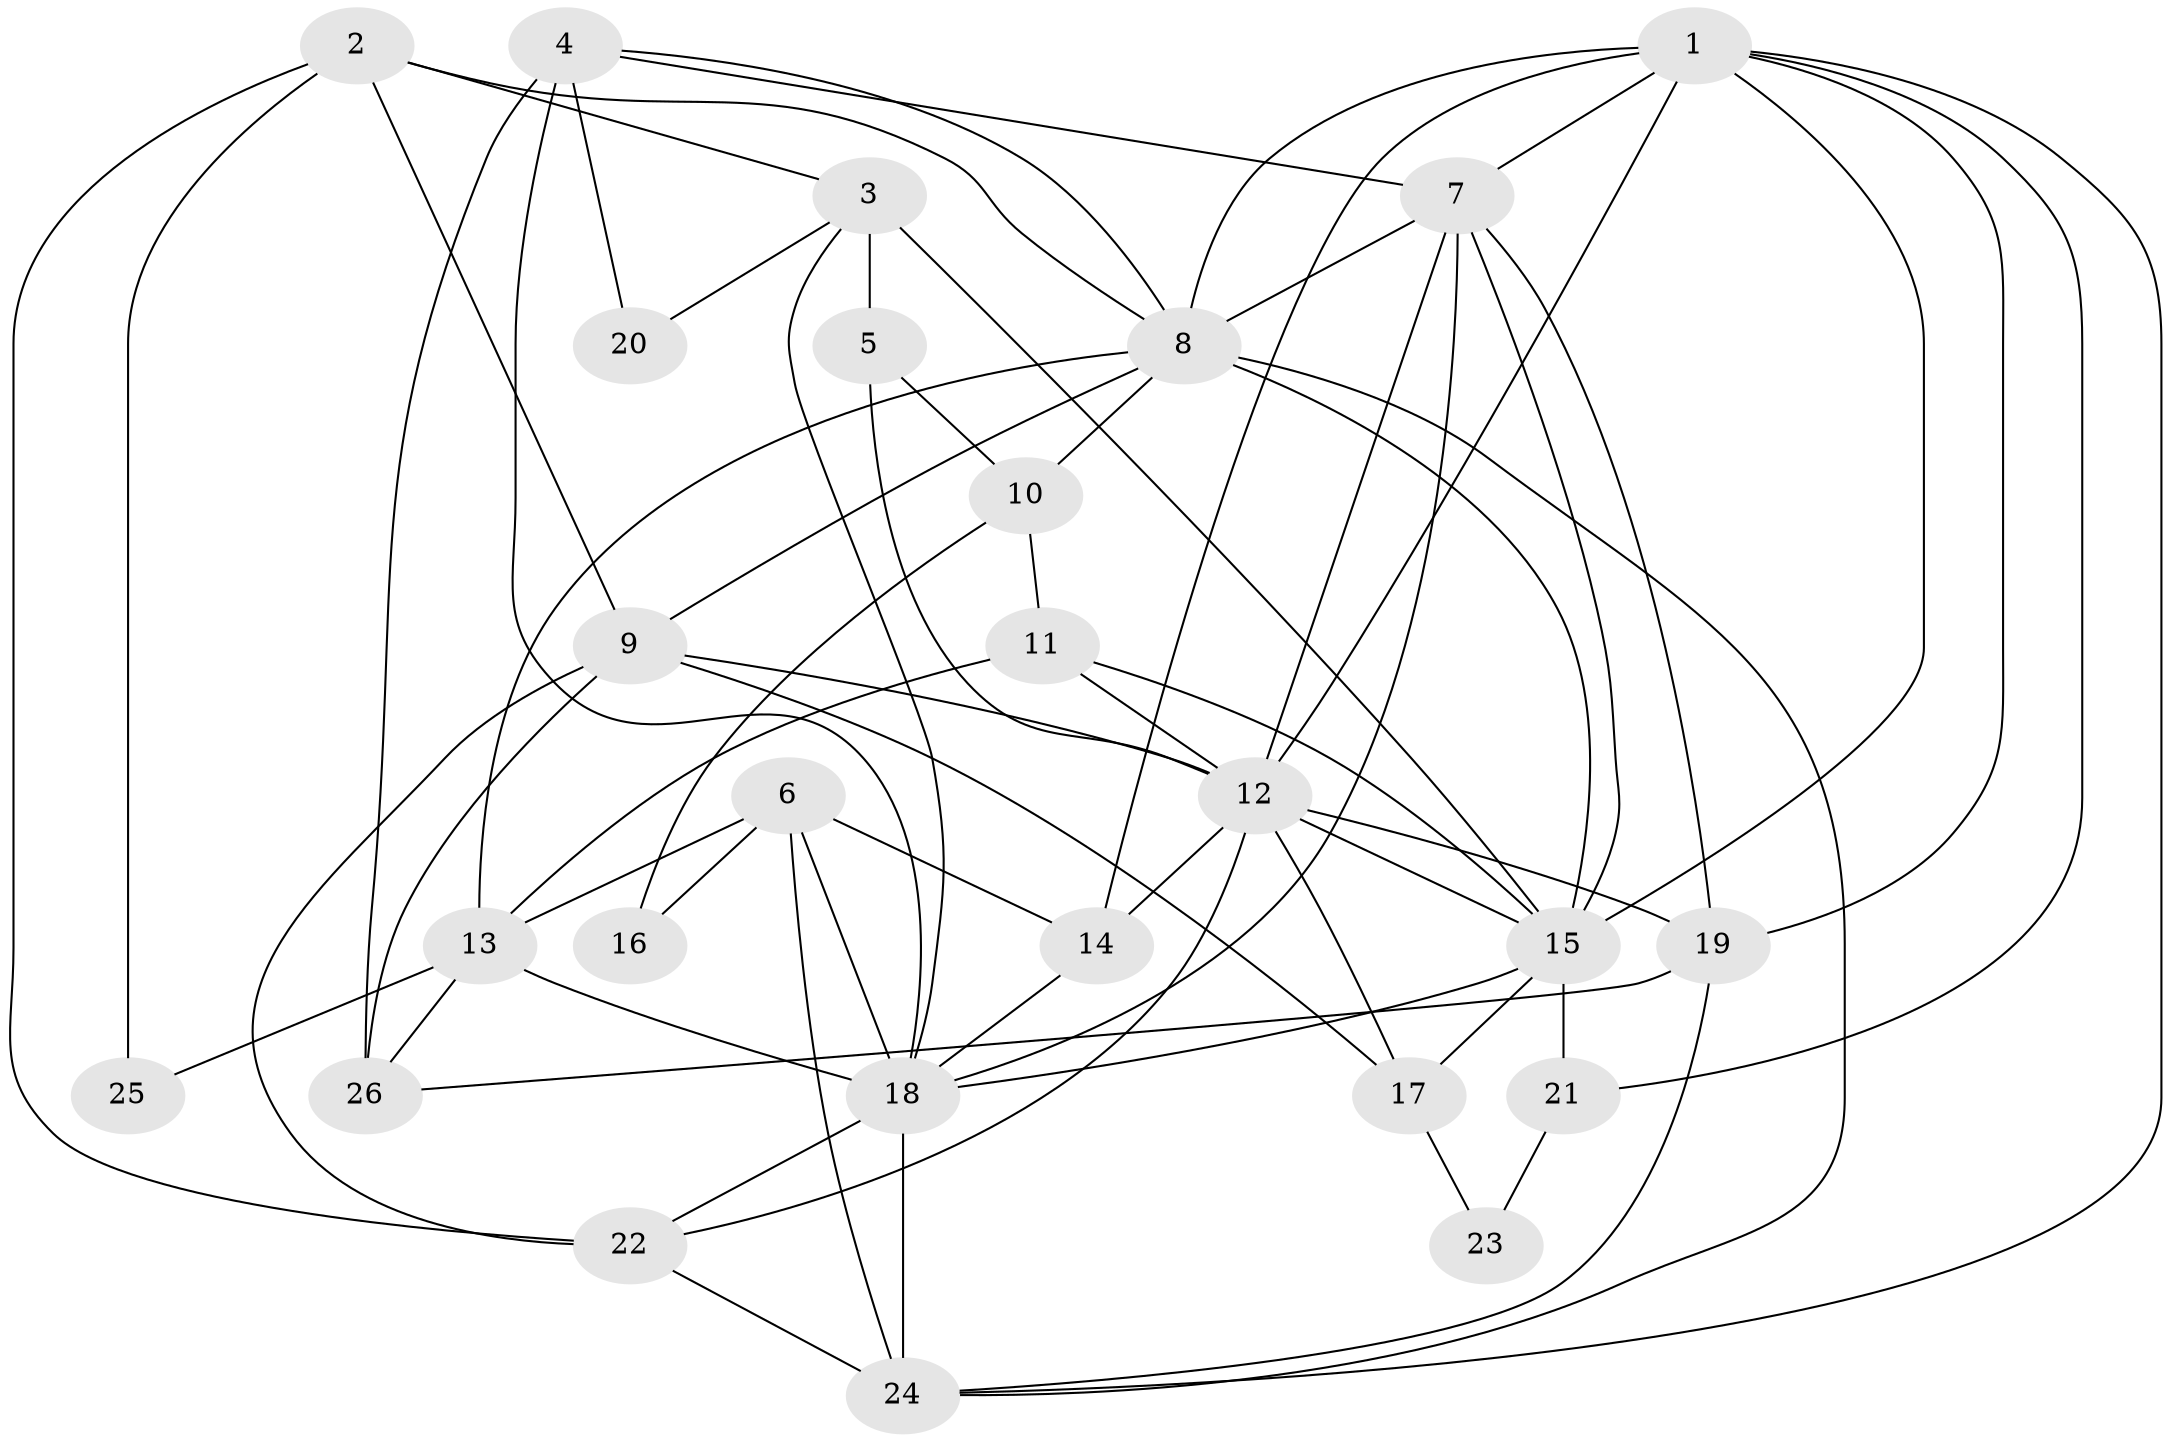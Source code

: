 // original degree distribution, {4: 0.2857142857142857, 5: 0.25396825396825395, 2: 0.07936507936507936, 3: 0.2857142857142857, 6: 0.09523809523809523}
// Generated by graph-tools (version 1.1) at 2025/51/03/04/25 22:51:23]
// undirected, 26 vertices, 67 edges
graph export_dot {
  node [color=gray90,style=filled];
  1;
  2;
  3;
  4;
  5;
  6;
  7;
  8;
  9;
  10;
  11;
  12;
  13;
  14;
  15;
  16;
  17;
  18;
  19;
  20;
  21;
  22;
  23;
  24;
  25;
  26;
  1 -- 7 [weight=1.0];
  1 -- 8 [weight=1.0];
  1 -- 12 [weight=2.0];
  1 -- 14 [weight=2.0];
  1 -- 15 [weight=2.0];
  1 -- 19 [weight=1.0];
  1 -- 21 [weight=1.0];
  1 -- 24 [weight=1.0];
  2 -- 3 [weight=1.0];
  2 -- 8 [weight=1.0];
  2 -- 9 [weight=1.0];
  2 -- 22 [weight=1.0];
  2 -- 25 [weight=1.0];
  3 -- 5 [weight=1.0];
  3 -- 15 [weight=3.0];
  3 -- 18 [weight=1.0];
  3 -- 20 [weight=1.0];
  4 -- 7 [weight=1.0];
  4 -- 8 [weight=1.0];
  4 -- 18 [weight=2.0];
  4 -- 20 [weight=1.0];
  4 -- 26 [weight=1.0];
  5 -- 10 [weight=1.0];
  5 -- 12 [weight=1.0];
  6 -- 13 [weight=1.0];
  6 -- 14 [weight=1.0];
  6 -- 16 [weight=1.0];
  6 -- 18 [weight=1.0];
  6 -- 24 [weight=3.0];
  7 -- 8 [weight=1.0];
  7 -- 12 [weight=2.0];
  7 -- 15 [weight=1.0];
  7 -- 18 [weight=2.0];
  7 -- 19 [weight=1.0];
  8 -- 9 [weight=2.0];
  8 -- 10 [weight=1.0];
  8 -- 13 [weight=1.0];
  8 -- 15 [weight=1.0];
  8 -- 24 [weight=1.0];
  9 -- 12 [weight=3.0];
  9 -- 17 [weight=1.0];
  9 -- 22 [weight=1.0];
  9 -- 26 [weight=2.0];
  10 -- 11 [weight=1.0];
  10 -- 16 [weight=1.0];
  11 -- 12 [weight=1.0];
  11 -- 13 [weight=1.0];
  11 -- 15 [weight=1.0];
  12 -- 14 [weight=2.0];
  12 -- 15 [weight=1.0];
  12 -- 17 [weight=1.0];
  12 -- 19 [weight=1.0];
  12 -- 22 [weight=1.0];
  13 -- 18 [weight=1.0];
  13 -- 25 [weight=1.0];
  13 -- 26 [weight=1.0];
  14 -- 18 [weight=1.0];
  15 -- 17 [weight=1.0];
  15 -- 18 [weight=1.0];
  15 -- 21 [weight=1.0];
  17 -- 23 [weight=1.0];
  18 -- 22 [weight=1.0];
  18 -- 24 [weight=3.0];
  19 -- 24 [weight=1.0];
  19 -- 26 [weight=1.0];
  21 -- 23 [weight=1.0];
  22 -- 24 [weight=1.0];
}
